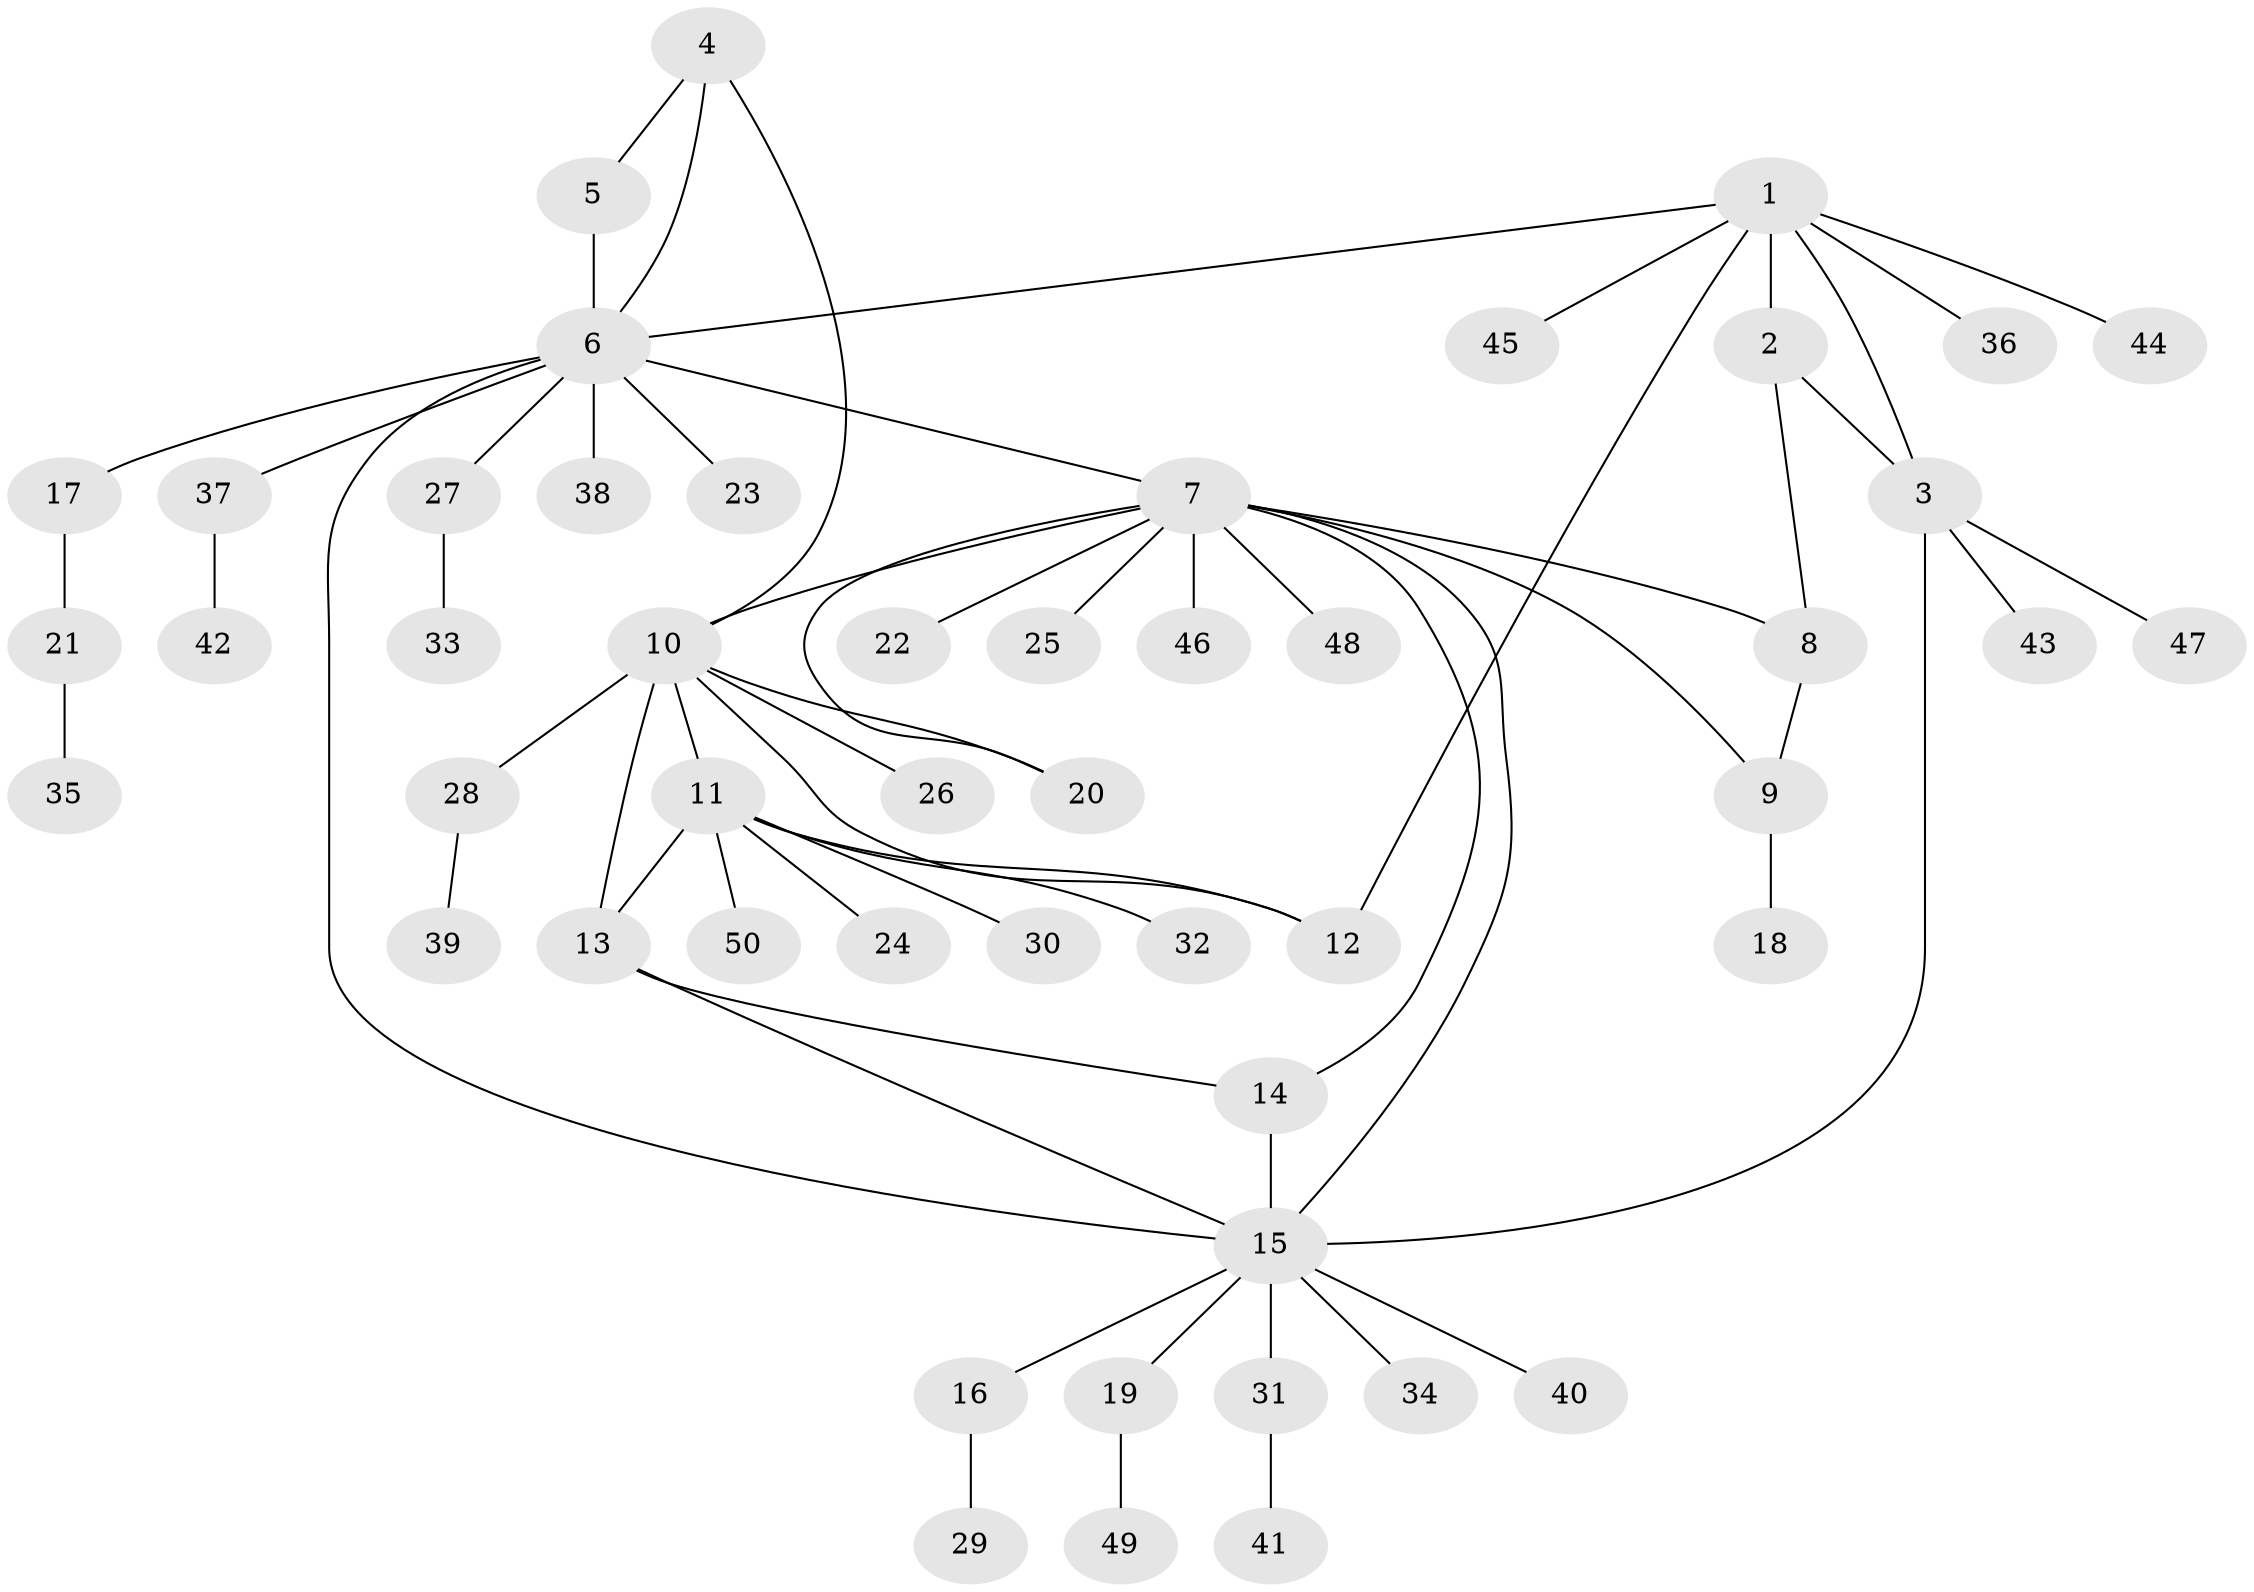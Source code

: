// original degree distribution, {8: 0.028985507246376812, 3: 0.13043478260869565, 6: 0.014492753623188406, 4: 0.028985507246376812, 2: 0.15942028985507245, 11: 0.028985507246376812, 12: 0.014492753623188406, 9: 0.014492753623188406, 5: 0.014492753623188406, 1: 0.5652173913043478}
// Generated by graph-tools (version 1.1) at 2025/52/03/04/25 22:52:11]
// undirected, 50 vertices, 63 edges
graph export_dot {
  node [color=gray90,style=filled];
  1;
  2;
  3;
  4;
  5;
  6;
  7;
  8;
  9;
  10;
  11;
  12;
  13;
  14;
  15;
  16;
  17;
  18;
  19;
  20;
  21;
  22;
  23;
  24;
  25;
  26;
  27;
  28;
  29;
  30;
  31;
  32;
  33;
  34;
  35;
  36;
  37;
  38;
  39;
  40;
  41;
  42;
  43;
  44;
  45;
  46;
  47;
  48;
  49;
  50;
  1 -- 2 [weight=1.0];
  1 -- 3 [weight=1.0];
  1 -- 6 [weight=1.0];
  1 -- 12 [weight=1.0];
  1 -- 36 [weight=1.0];
  1 -- 44 [weight=1.0];
  1 -- 45 [weight=1.0];
  2 -- 3 [weight=1.0];
  2 -- 8 [weight=1.0];
  3 -- 15 [weight=1.0];
  3 -- 43 [weight=1.0];
  3 -- 47 [weight=1.0];
  4 -- 5 [weight=1.0];
  4 -- 6 [weight=1.0];
  4 -- 10 [weight=1.0];
  5 -- 6 [weight=1.0];
  6 -- 7 [weight=1.0];
  6 -- 15 [weight=1.0];
  6 -- 17 [weight=1.0];
  6 -- 23 [weight=1.0];
  6 -- 27 [weight=1.0];
  6 -- 37 [weight=1.0];
  6 -- 38 [weight=1.0];
  7 -- 8 [weight=1.0];
  7 -- 9 [weight=1.0];
  7 -- 10 [weight=1.0];
  7 -- 14 [weight=1.0];
  7 -- 15 [weight=1.0];
  7 -- 20 [weight=1.0];
  7 -- 22 [weight=1.0];
  7 -- 25 [weight=1.0];
  7 -- 46 [weight=1.0];
  7 -- 48 [weight=1.0];
  8 -- 9 [weight=1.0];
  9 -- 18 [weight=1.0];
  10 -- 11 [weight=1.0];
  10 -- 12 [weight=1.0];
  10 -- 13 [weight=1.0];
  10 -- 20 [weight=1.0];
  10 -- 26 [weight=1.0];
  10 -- 28 [weight=1.0];
  11 -- 12 [weight=1.0];
  11 -- 13 [weight=2.0];
  11 -- 24 [weight=1.0];
  11 -- 30 [weight=1.0];
  11 -- 32 [weight=1.0];
  11 -- 50 [weight=1.0];
  13 -- 14 [weight=1.0];
  13 -- 15 [weight=1.0];
  14 -- 15 [weight=1.0];
  15 -- 16 [weight=1.0];
  15 -- 19 [weight=1.0];
  15 -- 31 [weight=1.0];
  15 -- 34 [weight=1.0];
  15 -- 40 [weight=1.0];
  16 -- 29 [weight=1.0];
  17 -- 21 [weight=1.0];
  19 -- 49 [weight=1.0];
  21 -- 35 [weight=1.0];
  27 -- 33 [weight=1.0];
  28 -- 39 [weight=1.0];
  31 -- 41 [weight=1.0];
  37 -- 42 [weight=1.0];
}
